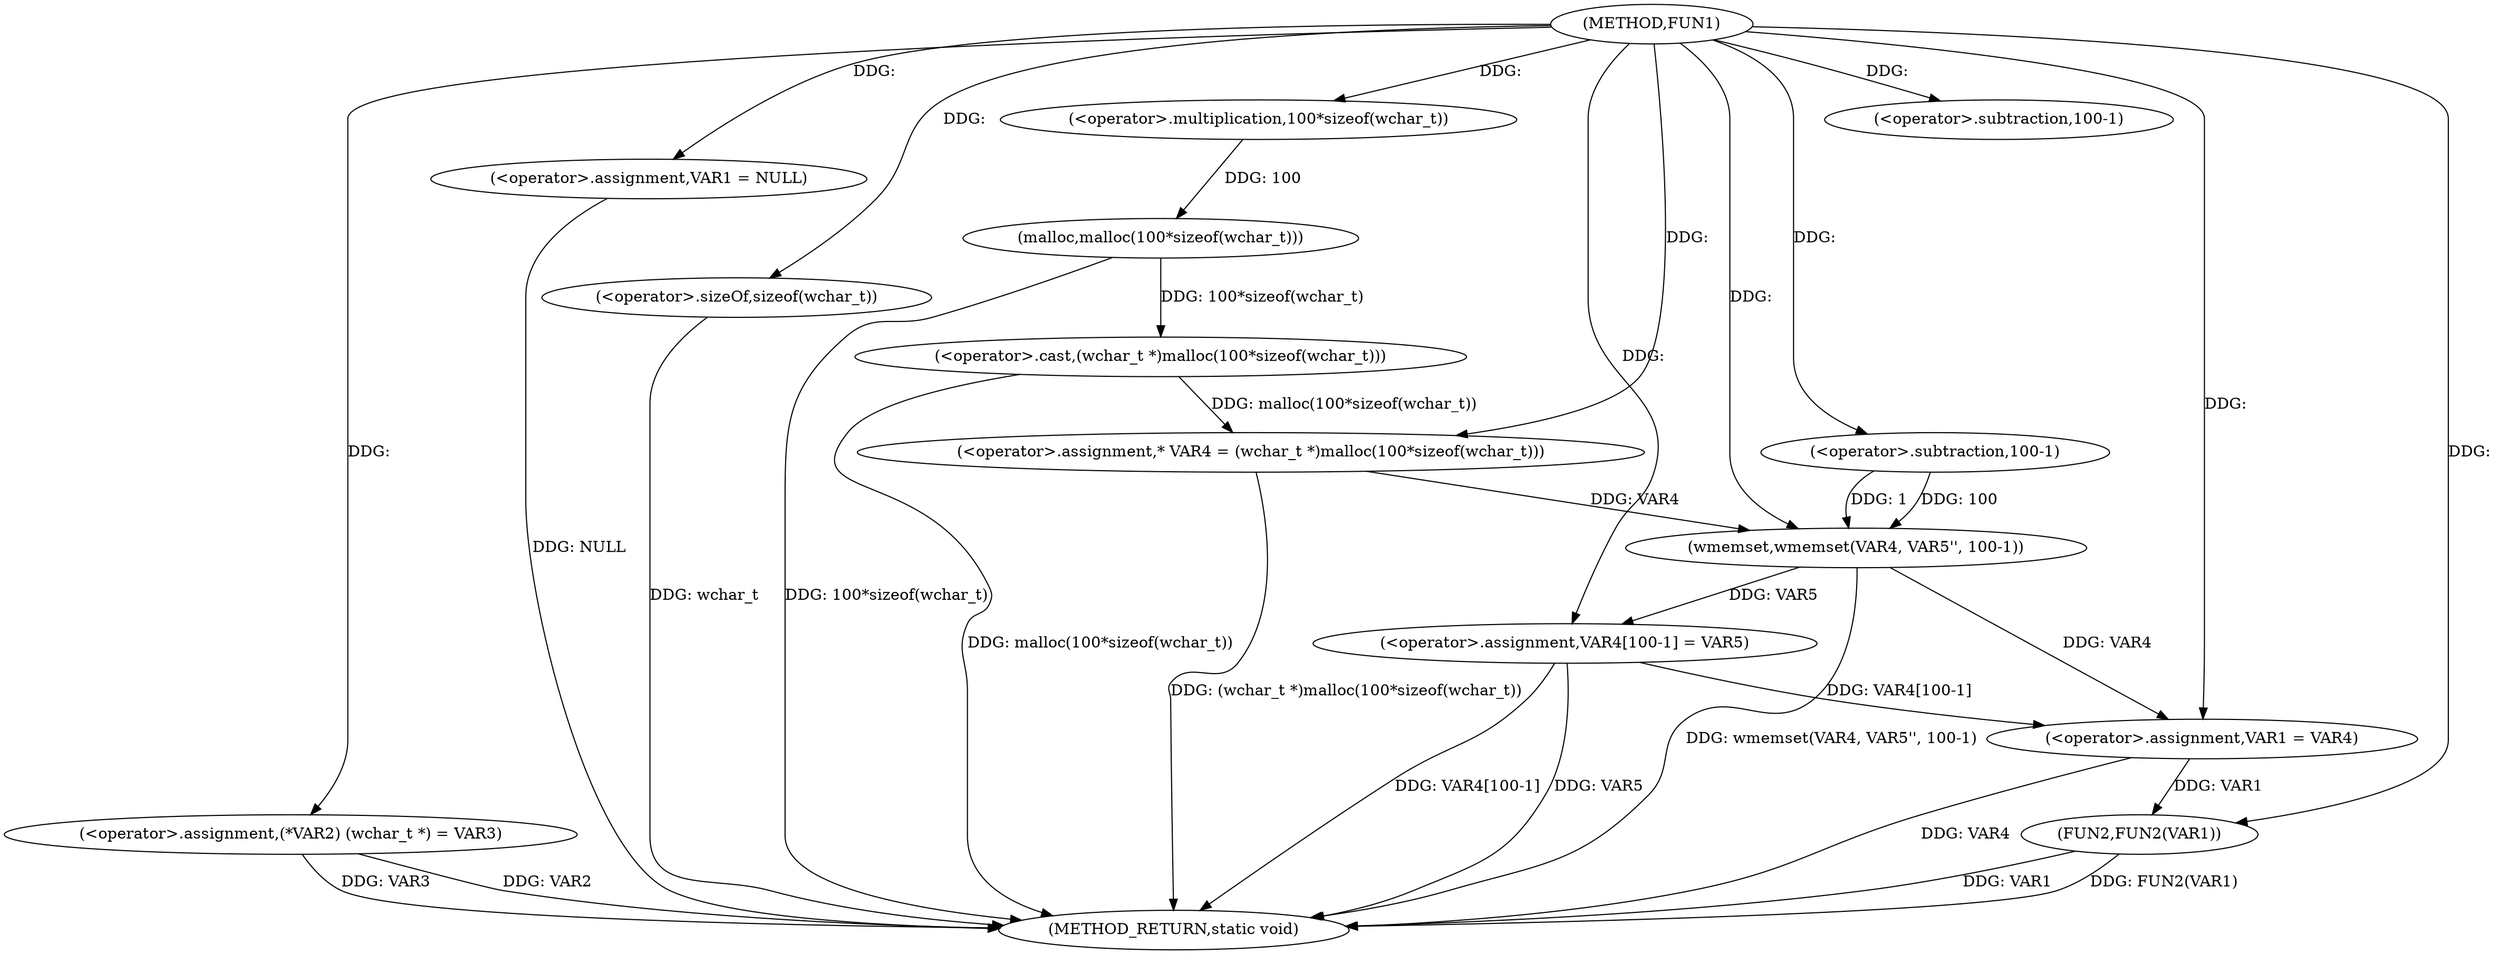 digraph FUN1 {  
"1000100" [label = "(METHOD,FUN1)" ]
"1000139" [label = "(METHOD_RETURN,static void)" ]
"1000104" [label = "(<operator>.assignment,(*VAR2) (wchar_t *) = VAR3)" ]
"1000107" [label = "(<operator>.assignment,VAR1 = NULL)" ]
"1000112" [label = "(<operator>.assignment,* VAR4 = (wchar_t *)malloc(100*sizeof(wchar_t)))" ]
"1000114" [label = "(<operator>.cast,(wchar_t *)malloc(100*sizeof(wchar_t)))" ]
"1000116" [label = "(malloc,malloc(100*sizeof(wchar_t)))" ]
"1000117" [label = "(<operator>.multiplication,100*sizeof(wchar_t))" ]
"1000119" [label = "(<operator>.sizeOf,sizeof(wchar_t))" ]
"1000121" [label = "(wmemset,wmemset(VAR4, VAR5'', 100-1))" ]
"1000124" [label = "(<operator>.subtraction,100-1)" ]
"1000127" [label = "(<operator>.assignment,VAR4[100-1] = VAR5)" ]
"1000130" [label = "(<operator>.subtraction,100-1)" ]
"1000134" [label = "(<operator>.assignment,VAR1 = VAR4)" ]
"1000137" [label = "(FUN2,FUN2(VAR1))" ]
  "1000116" -> "1000139"  [ label = "DDG: 100*sizeof(wchar_t)"] 
  "1000104" -> "1000139"  [ label = "DDG: VAR2"] 
  "1000112" -> "1000139"  [ label = "DDG: (wchar_t *)malloc(100*sizeof(wchar_t))"] 
  "1000121" -> "1000139"  [ label = "DDG: wmemset(VAR4, VAR5'', 100-1)"] 
  "1000119" -> "1000139"  [ label = "DDG: wchar_t"] 
  "1000134" -> "1000139"  [ label = "DDG: VAR4"] 
  "1000114" -> "1000139"  [ label = "DDG: malloc(100*sizeof(wchar_t))"] 
  "1000127" -> "1000139"  [ label = "DDG: VAR5"] 
  "1000127" -> "1000139"  [ label = "DDG: VAR4[100-1]"] 
  "1000137" -> "1000139"  [ label = "DDG: VAR1"] 
  "1000137" -> "1000139"  [ label = "DDG: FUN2(VAR1)"] 
  "1000104" -> "1000139"  [ label = "DDG: VAR3"] 
  "1000107" -> "1000139"  [ label = "DDG: NULL"] 
  "1000100" -> "1000104"  [ label = "DDG: "] 
  "1000100" -> "1000107"  [ label = "DDG: "] 
  "1000114" -> "1000112"  [ label = "DDG: malloc(100*sizeof(wchar_t))"] 
  "1000100" -> "1000112"  [ label = "DDG: "] 
  "1000116" -> "1000114"  [ label = "DDG: 100*sizeof(wchar_t)"] 
  "1000117" -> "1000116"  [ label = "DDG: 100"] 
  "1000100" -> "1000117"  [ label = "DDG: "] 
  "1000100" -> "1000119"  [ label = "DDG: "] 
  "1000112" -> "1000121"  [ label = "DDG: VAR4"] 
  "1000100" -> "1000121"  [ label = "DDG: "] 
  "1000124" -> "1000121"  [ label = "DDG: 100"] 
  "1000124" -> "1000121"  [ label = "DDG: 1"] 
  "1000100" -> "1000124"  [ label = "DDG: "] 
  "1000121" -> "1000127"  [ label = "DDG: VAR5"] 
  "1000100" -> "1000127"  [ label = "DDG: "] 
  "1000100" -> "1000130"  [ label = "DDG: "] 
  "1000121" -> "1000134"  [ label = "DDG: VAR4"] 
  "1000127" -> "1000134"  [ label = "DDG: VAR4[100-1]"] 
  "1000100" -> "1000134"  [ label = "DDG: "] 
  "1000134" -> "1000137"  [ label = "DDG: VAR1"] 
  "1000100" -> "1000137"  [ label = "DDG: "] 
}
